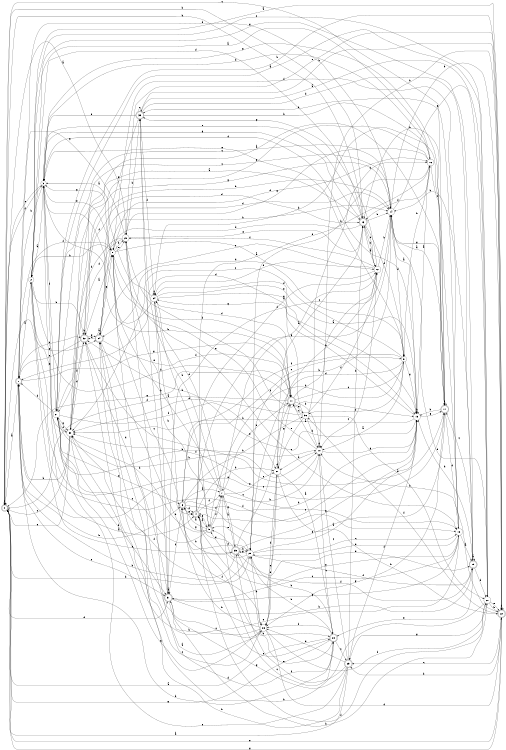 digraph n30_4 {
__start0 [label="" shape="none"];

rankdir=LR;
size="8,5";

s0 [style="rounded,filled", color="black", fillcolor="white" shape="doublecircle", label="0"];
s1 [style="rounded,filled", color="black", fillcolor="white" shape="doublecircle", label="1"];
s2 [style="filled", color="black", fillcolor="white" shape="circle", label="2"];
s3 [style="filled", color="black", fillcolor="white" shape="circle", label="3"];
s4 [style="rounded,filled", color="black", fillcolor="white" shape="doublecircle", label="4"];
s5 [style="rounded,filled", color="black", fillcolor="white" shape="doublecircle", label="5"];
s6 [style="rounded,filled", color="black", fillcolor="white" shape="doublecircle", label="6"];
s7 [style="filled", color="black", fillcolor="white" shape="circle", label="7"];
s8 [style="filled", color="black", fillcolor="white" shape="circle", label="8"];
s9 [style="filled", color="black", fillcolor="white" shape="circle", label="9"];
s10 [style="filled", color="black", fillcolor="white" shape="circle", label="10"];
s11 [style="rounded,filled", color="black", fillcolor="white" shape="doublecircle", label="11"];
s12 [style="filled", color="black", fillcolor="white" shape="circle", label="12"];
s13 [style="rounded,filled", color="black", fillcolor="white" shape="doublecircle", label="13"];
s14 [style="filled", color="black", fillcolor="white" shape="circle", label="14"];
s15 [style="filled", color="black", fillcolor="white" shape="circle", label="15"];
s16 [style="filled", color="black", fillcolor="white" shape="circle", label="16"];
s17 [style="rounded,filled", color="black", fillcolor="white" shape="doublecircle", label="17"];
s18 [style="filled", color="black", fillcolor="white" shape="circle", label="18"];
s19 [style="rounded,filled", color="black", fillcolor="white" shape="doublecircle", label="19"];
s20 [style="filled", color="black", fillcolor="white" shape="circle", label="20"];
s21 [style="filled", color="black", fillcolor="white" shape="circle", label="21"];
s22 [style="rounded,filled", color="black", fillcolor="white" shape="doublecircle", label="22"];
s23 [style="rounded,filled", color="black", fillcolor="white" shape="doublecircle", label="23"];
s24 [style="rounded,filled", color="black", fillcolor="white" shape="doublecircle", label="24"];
s25 [style="filled", color="black", fillcolor="white" shape="circle", label="25"];
s26 [style="filled", color="black", fillcolor="white" shape="circle", label="26"];
s27 [style="filled", color="black", fillcolor="white" shape="circle", label="27"];
s28 [style="rounded,filled", color="black", fillcolor="white" shape="doublecircle", label="28"];
s29 [style="filled", color="black", fillcolor="white" shape="circle", label="29"];
s30 [style="filled", color="black", fillcolor="white" shape="circle", label="30"];
s31 [style="rounded,filled", color="black", fillcolor="white" shape="doublecircle", label="31"];
s32 [style="rounded,filled", color="black", fillcolor="white" shape="doublecircle", label="32"];
s33 [style="rounded,filled", color="black", fillcolor="white" shape="doublecircle", label="33"];
s34 [style="filled", color="black", fillcolor="white" shape="circle", label="34"];
s35 [style="rounded,filled", color="black", fillcolor="white" shape="doublecircle", label="35"];
s36 [style="filled", color="black", fillcolor="white" shape="circle", label="36"];
s0 -> s1 [label="a"];
s0 -> s13 [label="b"];
s0 -> s0 [label="c"];
s0 -> s31 [label="d"];
s0 -> s22 [label="e"];
s0 -> s3 [label="f"];
s0 -> s24 [label="g"];
s0 -> s25 [label="h"];
s1 -> s2 [label="a"];
s1 -> s28 [label="b"];
s1 -> s32 [label="c"];
s1 -> s14 [label="d"];
s1 -> s31 [label="e"];
s1 -> s8 [label="f"];
s1 -> s11 [label="g"];
s1 -> s6 [label="h"];
s2 -> s3 [label="a"];
s2 -> s11 [label="b"];
s2 -> s18 [label="c"];
s2 -> s13 [label="d"];
s2 -> s35 [label="e"];
s2 -> s18 [label="f"];
s2 -> s30 [label="g"];
s2 -> s32 [label="h"];
s3 -> s4 [label="a"];
s3 -> s1 [label="b"];
s3 -> s0 [label="c"];
s3 -> s15 [label="d"];
s3 -> s8 [label="e"];
s3 -> s21 [label="f"];
s3 -> s17 [label="g"];
s3 -> s10 [label="h"];
s4 -> s5 [label="a"];
s4 -> s28 [label="b"];
s4 -> s28 [label="c"];
s4 -> s12 [label="d"];
s4 -> s16 [label="e"];
s4 -> s7 [label="f"];
s4 -> s14 [label="g"];
s4 -> s27 [label="h"];
s5 -> s6 [label="a"];
s5 -> s29 [label="b"];
s5 -> s21 [label="c"];
s5 -> s7 [label="d"];
s5 -> s4 [label="e"];
s5 -> s7 [label="f"];
s5 -> s6 [label="g"];
s5 -> s30 [label="h"];
s6 -> s7 [label="a"];
s6 -> s36 [label="b"];
s6 -> s9 [label="c"];
s6 -> s4 [label="d"];
s6 -> s17 [label="e"];
s6 -> s26 [label="f"];
s6 -> s4 [label="g"];
s6 -> s15 [label="h"];
s7 -> s8 [label="a"];
s7 -> s33 [label="b"];
s7 -> s28 [label="c"];
s7 -> s34 [label="d"];
s7 -> s27 [label="e"];
s7 -> s11 [label="f"];
s7 -> s35 [label="g"];
s7 -> s10 [label="h"];
s8 -> s9 [label="a"];
s8 -> s29 [label="b"];
s8 -> s4 [label="c"];
s8 -> s16 [label="d"];
s8 -> s29 [label="e"];
s8 -> s11 [label="f"];
s8 -> s3 [label="g"];
s8 -> s2 [label="h"];
s9 -> s10 [label="a"];
s9 -> s36 [label="b"];
s9 -> s30 [label="c"];
s9 -> s25 [label="d"];
s9 -> s3 [label="e"];
s9 -> s6 [label="f"];
s9 -> s15 [label="g"];
s9 -> s5 [label="h"];
s10 -> s11 [label="a"];
s10 -> s22 [label="b"];
s10 -> s28 [label="c"];
s10 -> s10 [label="d"];
s10 -> s8 [label="e"];
s10 -> s30 [label="f"];
s10 -> s15 [label="g"];
s10 -> s27 [label="h"];
s11 -> s12 [label="a"];
s11 -> s10 [label="b"];
s11 -> s9 [label="c"];
s11 -> s34 [label="d"];
s11 -> s36 [label="e"];
s11 -> s0 [label="f"];
s11 -> s0 [label="g"];
s11 -> s3 [label="h"];
s12 -> s7 [label="a"];
s12 -> s13 [label="b"];
s12 -> s10 [label="c"];
s12 -> s24 [label="d"];
s12 -> s34 [label="e"];
s12 -> s29 [label="f"];
s12 -> s33 [label="g"];
s12 -> s14 [label="h"];
s13 -> s12 [label="a"];
s13 -> s14 [label="b"];
s13 -> s12 [label="c"];
s13 -> s8 [label="d"];
s13 -> s3 [label="e"];
s13 -> s9 [label="f"];
s13 -> s3 [label="g"];
s13 -> s0 [label="h"];
s14 -> s15 [label="a"];
s14 -> s22 [label="b"];
s14 -> s21 [label="c"];
s14 -> s9 [label="d"];
s14 -> s20 [label="e"];
s14 -> s31 [label="f"];
s14 -> s17 [label="g"];
s14 -> s25 [label="h"];
s15 -> s16 [label="a"];
s15 -> s15 [label="b"];
s15 -> s4 [label="c"];
s15 -> s1 [label="d"];
s15 -> s32 [label="e"];
s15 -> s23 [label="f"];
s15 -> s17 [label="g"];
s15 -> s30 [label="h"];
s16 -> s2 [label="a"];
s16 -> s9 [label="b"];
s16 -> s17 [label="c"];
s16 -> s3 [label="d"];
s16 -> s32 [label="e"];
s16 -> s13 [label="f"];
s16 -> s29 [label="g"];
s16 -> s25 [label="h"];
s17 -> s14 [label="a"];
s17 -> s15 [label="b"];
s17 -> s0 [label="c"];
s17 -> s18 [label="d"];
s17 -> s1 [label="e"];
s17 -> s17 [label="f"];
s17 -> s26 [label="g"];
s17 -> s34 [label="h"];
s18 -> s19 [label="a"];
s18 -> s33 [label="b"];
s18 -> s31 [label="c"];
s18 -> s25 [label="d"];
s18 -> s30 [label="e"];
s18 -> s8 [label="f"];
s18 -> s4 [label="g"];
s18 -> s13 [label="h"];
s19 -> s19 [label="a"];
s19 -> s14 [label="b"];
s19 -> s17 [label="c"];
s19 -> s20 [label="d"];
s19 -> s28 [label="e"];
s19 -> s5 [label="f"];
s19 -> s2 [label="g"];
s19 -> s15 [label="h"];
s20 -> s21 [label="a"];
s20 -> s32 [label="b"];
s20 -> s2 [label="c"];
s20 -> s14 [label="d"];
s20 -> s22 [label="e"];
s20 -> s4 [label="f"];
s20 -> s23 [label="g"];
s20 -> s22 [label="h"];
s21 -> s13 [label="a"];
s21 -> s22 [label="b"];
s21 -> s14 [label="c"];
s21 -> s1 [label="d"];
s21 -> s6 [label="e"];
s21 -> s27 [label="f"];
s21 -> s30 [label="g"];
s21 -> s10 [label="h"];
s22 -> s2 [label="a"];
s22 -> s10 [label="b"];
s22 -> s23 [label="c"];
s22 -> s22 [label="d"];
s22 -> s29 [label="e"];
s22 -> s36 [label="f"];
s22 -> s0 [label="g"];
s22 -> s23 [label="h"];
s23 -> s0 [label="a"];
s23 -> s24 [label="b"];
s23 -> s10 [label="c"];
s23 -> s26 [label="d"];
s23 -> s21 [label="e"];
s23 -> s35 [label="f"];
s23 -> s31 [label="g"];
s23 -> s13 [label="h"];
s24 -> s24 [label="a"];
s24 -> s25 [label="b"];
s24 -> s32 [label="c"];
s24 -> s14 [label="d"];
s24 -> s12 [label="e"];
s24 -> s11 [label="f"];
s24 -> s8 [label="g"];
s24 -> s14 [label="h"];
s25 -> s15 [label="a"];
s25 -> s26 [label="b"];
s25 -> s18 [label="c"];
s25 -> s5 [label="d"];
s25 -> s5 [label="e"];
s25 -> s19 [label="f"];
s25 -> s35 [label="g"];
s25 -> s1 [label="h"];
s26 -> s24 [label="a"];
s26 -> s6 [label="b"];
s26 -> s24 [label="c"];
s26 -> s22 [label="d"];
s26 -> s27 [label="e"];
s26 -> s20 [label="f"];
s26 -> s21 [label="g"];
s26 -> s8 [label="h"];
s27 -> s28 [label="a"];
s27 -> s22 [label="b"];
s27 -> s13 [label="c"];
s27 -> s27 [label="d"];
s27 -> s26 [label="e"];
s27 -> s26 [label="f"];
s27 -> s11 [label="g"];
s27 -> s12 [label="h"];
s28 -> s0 [label="a"];
s28 -> s25 [label="b"];
s28 -> s23 [label="c"];
s28 -> s29 [label="d"];
s28 -> s35 [label="e"];
s28 -> s26 [label="f"];
s28 -> s0 [label="g"];
s28 -> s25 [label="h"];
s29 -> s0 [label="a"];
s29 -> s21 [label="b"];
s29 -> s18 [label="c"];
s29 -> s30 [label="d"];
s29 -> s13 [label="e"];
s29 -> s15 [label="f"];
s29 -> s1 [label="g"];
s29 -> s33 [label="h"];
s30 -> s17 [label="a"];
s30 -> s31 [label="b"];
s30 -> s0 [label="c"];
s30 -> s32 [label="d"];
s30 -> s0 [label="e"];
s30 -> s21 [label="f"];
s30 -> s14 [label="g"];
s30 -> s1 [label="h"];
s31 -> s31 [label="a"];
s31 -> s19 [label="b"];
s31 -> s26 [label="c"];
s31 -> s32 [label="d"];
s31 -> s33 [label="e"];
s31 -> s6 [label="f"];
s31 -> s18 [label="g"];
s31 -> s20 [label="h"];
s32 -> s8 [label="a"];
s32 -> s32 [label="b"];
s32 -> s17 [label="c"];
s32 -> s13 [label="d"];
s32 -> s1 [label="e"];
s32 -> s30 [label="f"];
s32 -> s24 [label="g"];
s32 -> s14 [label="h"];
s33 -> s20 [label="a"];
s33 -> s22 [label="b"];
s33 -> s33 [label="c"];
s33 -> s19 [label="d"];
s33 -> s3 [label="e"];
s33 -> s34 [label="f"];
s33 -> s24 [label="g"];
s33 -> s16 [label="h"];
s34 -> s3 [label="a"];
s34 -> s31 [label="b"];
s34 -> s34 [label="c"];
s34 -> s15 [label="d"];
s34 -> s15 [label="e"];
s34 -> s3 [label="f"];
s34 -> s15 [label="g"];
s34 -> s5 [label="h"];
s35 -> s7 [label="a"];
s35 -> s34 [label="b"];
s35 -> s11 [label="c"];
s35 -> s19 [label="d"];
s35 -> s4 [label="e"];
s35 -> s30 [label="f"];
s35 -> s15 [label="g"];
s35 -> s25 [label="h"];
s36 -> s20 [label="a"];
s36 -> s16 [label="b"];
s36 -> s11 [label="c"];
s36 -> s30 [label="d"];
s36 -> s27 [label="e"];
s36 -> s12 [label="f"];
s36 -> s34 [label="g"];
s36 -> s10 [label="h"];

}